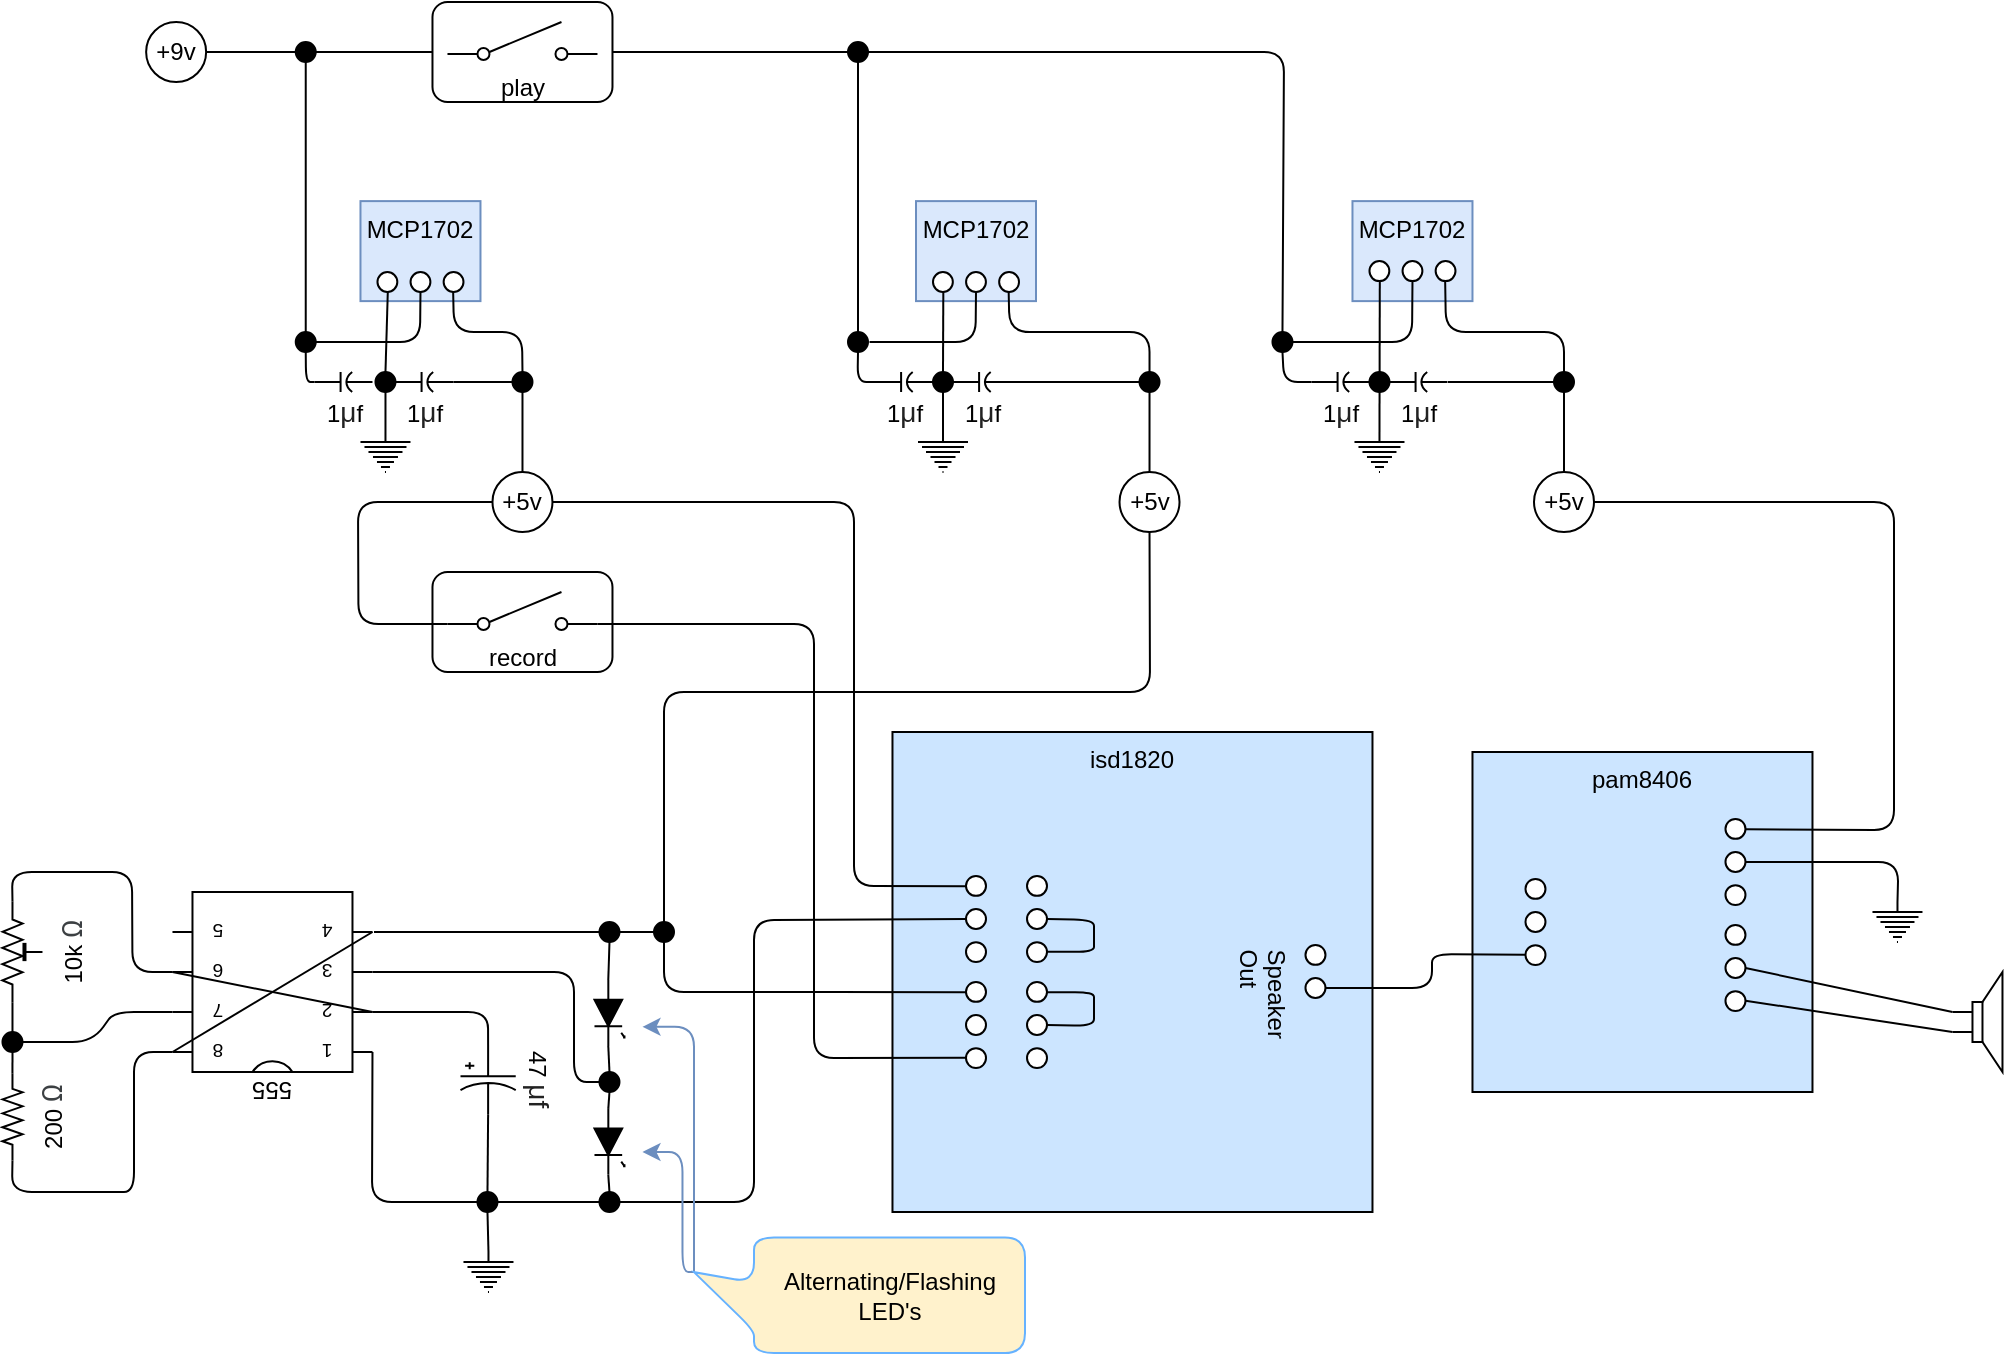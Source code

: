 <mxfile version="12.7.4" type="onedrive"><diagram name="laser" id="7e0a89b8-554c-2b80-1dc8-d5c74ca68de4"><mxGraphModel dx="661" dy="449" grid="1" gridSize="10" guides="1" tooltips="1" connect="1" arrows="1" fold="1" page="1" pageScale="1" pageWidth="1100" pageHeight="850" background="#ffffff" math="0" shadow="0"><root><mxCell id="0"/><mxCell id="1" parent="0"/><mxCell id="yQhmJytahAHS6v1mQb-h-70" value="isd1820" style="whiteSpace=wrap;html=1;aspect=fixed;labelBackgroundColor=none;fillColor=#CCE5FF;align=center;verticalAlign=top;" parent="1" vertex="1"><mxGeometry x="489.24" y="470" width="240" height="240" as="geometry"/></mxCell><mxCell id="zTor915wo-oIQtuxiY_O-4" value="MCP1702" style="rounded=0;whiteSpace=wrap;html=1;fillColor=#dae8fc;strokeColor=#6c8ebf;verticalAlign=top;" parent="1" vertex="1"><mxGeometry x="223.24" y="204.56" width="60" height="50" as="geometry"/></mxCell><mxCell id="yQhmJytahAHS6v1mQb-h-102" value="" style="rounded=1;whiteSpace=wrap;html=1;labelBackgroundColor=none;fillColor=#FFFFFF;align=center;" parent="1" vertex="1"><mxGeometry x="259.24" y="105" width="90" height="50" as="geometry"/></mxCell><mxCell id="yQhmJytahAHS6v1mQb-h-100" value="" style="rounded=1;whiteSpace=wrap;html=1;labelBackgroundColor=none;fillColor=#FFFFFF;align=center;" parent="1" vertex="1"><mxGeometry x="259.24" y="390" width="90" height="50" as="geometry"/></mxCell><mxCell id="yQhmJytahAHS6v1mQb-h-1" value="555" style="shadow=0;dashed=0;align=center;html=1;strokeWidth=1;shape=mxgraph.electrical.logic_gates.dual_inline_ic;labelNames=a,b,c,d,e,f,g,h,i,j,k,l,m,n,o,p,q,r,s,t;rotation=-180;textDirection=rtl;labelPosition=center;verticalLabelPosition=top;verticalAlign=bottom;" parent="1" vertex="1"><mxGeometry x="129.24" y="550" width="100" height="90" as="geometry"/></mxCell><mxCell id="yQhmJytahAHS6v1mQb-h-4" value="" style="endArrow=none;html=1;entryX=0;entryY=0;entryDx=0;entryDy=30;entryPerimeter=0;exitX=1;exitY=0;exitDx=0;exitDy=50;exitPerimeter=0;" parent="1" source="yQhmJytahAHS6v1mQb-h-1" target="yQhmJytahAHS6v1mQb-h-1" edge="1"><mxGeometry width="50" height="50" relative="1" as="geometry"><mxPoint x="149.24" y="790" as="sourcePoint"/><mxPoint x="199.24" y="740" as="targetPoint"/></mxGeometry></mxCell><mxCell id="yQhmJytahAHS6v1mQb-h-5" value="" style="endArrow=none;html=1;entryX=1;entryY=0;entryDx=0;entryDy=10;entryPerimeter=0;exitX=0;exitY=0;exitDx=0;exitDy=70;exitPerimeter=0;" parent="1" source="yQhmJytahAHS6v1mQb-h-1" target="yQhmJytahAHS6v1mQb-h-1" edge="1"><mxGeometry width="50" height="50" relative="1" as="geometry"><mxPoint x="79.24" y="860" as="sourcePoint"/><mxPoint x="129.24" y="810" as="targetPoint"/></mxGeometry></mxCell><mxCell id="yQhmJytahAHS6v1mQb-h-6" value="10k&amp;nbsp;&lt;span style=&quot;color: rgb(60 , 64 , 67) ; font-family: &amp;#34;roboto&amp;#34; , &amp;#34;arial&amp;#34; , sans-serif ; font-size: 14px ; text-align: left ; white-space: normal&quot;&gt;Ω&lt;br&gt;&lt;/span&gt;" style="pointerEvents=1;verticalLabelPosition=bottom;shadow=0;dashed=0;align=center;html=1;verticalAlign=top;shape=mxgraph.electrical.resistors.trimmer_pot_2;rotation=-90;" parent="1" vertex="1"><mxGeometry x="28.86" y="570" width="50.76" height="20" as="geometry"/></mxCell><mxCell id="yQhmJytahAHS6v1mQb-h-7" value="" style="endArrow=none;html=1;entryX=1;entryY=0.25;entryDx=0;entryDy=0;entryPerimeter=0;exitX=1;exitY=0;exitDx=0;exitDy=50;exitPerimeter=0;" parent="1" source="yQhmJytahAHS6v1mQb-h-1" target="yQhmJytahAHS6v1mQb-h-6" edge="1"><mxGeometry width="50" height="50" relative="1" as="geometry"><mxPoint x="49.24" y="530" as="sourcePoint"/><mxPoint x="-120.76" y="800" as="targetPoint"/><Array as="points"><mxPoint x="109.24" y="590"/><mxPoint x="109" y="540"/><mxPoint x="49" y="540"/></Array></mxGeometry></mxCell><mxCell id="yQhmJytahAHS6v1mQb-h-9" value="200&amp;nbsp;&lt;span style=&quot;color: rgb(60 , 64 , 67) ; font-family: &amp;#34;roboto&amp;#34; , &amp;#34;arial&amp;#34; , sans-serif ; font-size: 14px ; text-align: left ; white-space: normal&quot;&gt;Ω&lt;/span&gt;" style="pointerEvents=1;verticalLabelPosition=bottom;shadow=0;dashed=0;align=center;html=1;verticalAlign=top;shape=mxgraph.electrical.resistors.resistor_2;rotation=-90;" parent="1" vertex="1"><mxGeometry x="27.4" y="657.41" width="43.67" height="10" as="geometry"/></mxCell><mxCell id="yQhmJytahAHS6v1mQb-h-11" value="" style="endArrow=none;html=1;entryX=0;entryY=0.5;entryDx=0;entryDy=0;entryPerimeter=0;" parent="1" target="yQhmJytahAHS6v1mQb-h-9" edge="1"><mxGeometry width="50" height="50" relative="1" as="geometry"><mxPoint x="129.24" y="630" as="sourcePoint"/><mxPoint x="59.24" y="830" as="targetPoint"/><Array as="points"><mxPoint x="110" y="630"/><mxPoint x="110" y="700"/><mxPoint x="100" y="700"/><mxPoint x="49" y="700"/></Array></mxGeometry></mxCell><mxCell id="yQhmJytahAHS6v1mQb-h-12" value="" style="pointerEvents=1;verticalLabelPosition=bottom;shadow=0;dashed=0;align=center;html=1;verticalAlign=top;shape=mxgraph.electrical.signal_sources.protective_earth;" parent="1" vertex="1"><mxGeometry x="274.74" y="730" width="25" height="20" as="geometry"/></mxCell><mxCell id="yQhmJytahAHS6v1mQb-h-13" value="play" style="pointerEvents=1;verticalLabelPosition=bottom;shadow=0;dashed=0;align=center;html=1;verticalAlign=top;shape=mxgraph.electrical.electro-mechanical.simple_switch;" parent="1" vertex="1"><mxGeometry x="266.74" y="115" width="75" height="19" as="geometry"/></mxCell><mxCell id="yQhmJytahAHS6v1mQb-h-15" value="+5v" style="ellipse;whiteSpace=wrap;html=1;aspect=fixed;" parent="1" vertex="1"><mxGeometry x="289.24" y="340" width="30" height="30" as="geometry"/></mxCell><mxCell id="yQhmJytahAHS6v1mQb-h-20" value="" style="endArrow=none;html=1;entryX=1;entryY=0.5;entryDx=0;entryDy=0;entryPerimeter=0;exitX=0.5;exitY=0;exitDx=0;exitDy=0;exitPerimeter=0;" parent="1" source="yQhmJytahAHS6v1mQb-h-47" target="yQhmJytahAHS6v1mQb-h-19" edge="1"><mxGeometry width="50" height="50" relative="1" as="geometry"><mxPoint x="-135.76" y="800.5" as="sourcePoint"/><mxPoint x="-85.76" y="750.5" as="targetPoint"/></mxGeometry></mxCell><mxCell id="yQhmJytahAHS6v1mQb-h-19" value="&lt;div style=&quot;text-align: center&quot;&gt;&lt;span style=&quot;text-align: left&quot;&gt;47&amp;nbsp;&lt;/span&gt;&lt;span style=&quot;color: rgb(34 , 34 , 34) ; font-family: sans-serif ; font-size: 14px ; text-align: left ; white-space: normal&quot;&gt;μf&lt;/span&gt;&lt;/div&gt;&lt;span style=&quot;color: rgb(34 , 34 , 34) ; font-family: sans-serif ; font-size: 14px ; text-align: left ; white-space: normal&quot;&gt;&lt;br&gt;&lt;/span&gt;" style="pointerEvents=1;verticalLabelPosition=top;shadow=0;dashed=0;align=center;html=1;verticalAlign=top;shape=mxgraph.electrical.capacitors.capacitor_3;rotation=90;flipH=0;flipV=1;labelPosition=center;spacing=0;spacingLeft=0;spacingBottom=0;spacingRight=0;spacingTop=3;horizontal=1;" parent="1" vertex="1"><mxGeometry x="269.74" y="630" width="34.64" height="27.62" as="geometry"/></mxCell><mxCell id="yQhmJytahAHS6v1mQb-h-26" value="" style="endArrow=none;html=1;exitX=0;exitY=0.5;exitDx=0;exitDy=0;exitPerimeter=0;" parent="1" source="yQhmJytahAHS6v1mQb-h-19" edge="1"><mxGeometry width="50" height="50" relative="1" as="geometry"><mxPoint x="139.24" y="800" as="sourcePoint"/><mxPoint x="229.24" y="610" as="targetPoint"/><Array as="points"><mxPoint x="287" y="610"/></Array></mxGeometry></mxCell><mxCell id="yQhmJytahAHS6v1mQb-h-37" value="" style="verticalLabelPosition=bottom;shadow=0;dashed=0;align=center;html=1;verticalAlign=top;strokeWidth=1;shape=ellipse;labelBackgroundColor=#ffffff;fillColor=#000000;" parent="1" vertex="1"><mxGeometry x="44.24" y="620" width="10" height="10" as="geometry"/></mxCell><mxCell id="yQhmJytahAHS6v1mQb-h-42" value="" style="endArrow=none;html=1;entryX=1;entryY=0;entryDx=0;entryDy=30;entryPerimeter=0;exitX=1;exitY=0.5;exitDx=0;exitDy=0;" parent="1" source="yQhmJytahAHS6v1mQb-h-37" target="yQhmJytahAHS6v1mQb-h-1" edge="1"><mxGeometry width="50" height="50" relative="1" as="geometry"><mxPoint x="-90.76" y="800" as="sourcePoint"/><mxPoint x="-40.76" y="750" as="targetPoint"/><Array as="points"><mxPoint x="89.24" y="625"/><mxPoint x="100" y="610"/></Array></mxGeometry></mxCell><mxCell id="yQhmJytahAHS6v1mQb-h-47" value="" style="verticalLabelPosition=bottom;shadow=0;dashed=0;align=center;html=1;verticalAlign=top;strokeWidth=1;shape=ellipse;labelBackgroundColor=#ffffff;fillColor=#000000;" parent="1" vertex="1"><mxGeometry x="281.74" y="700" width="10" height="10" as="geometry"/></mxCell><mxCell id="yQhmJytahAHS6v1mQb-h-50" value="" style="endArrow=none;html=1;exitX=0;exitY=0.5;exitDx=0;exitDy=0;entryX=0;entryY=0;entryDx=0;entryDy=10;entryPerimeter=0;" parent="1" source="yQhmJytahAHS6v1mQb-h-47" target="yQhmJytahAHS6v1mQb-h-1" edge="1"><mxGeometry width="50" height="50" relative="1" as="geometry"><mxPoint x="39.24" y="800" as="sourcePoint"/><mxPoint x="249.24" y="660" as="targetPoint"/><Array as="points"><mxPoint x="229" y="705"/></Array></mxGeometry></mxCell><mxCell id="yQhmJytahAHS6v1mQb-h-51" value="" style="endArrow=none;html=1;exitX=0.5;exitY=0;exitDx=0;exitDy=0;exitPerimeter=0;entryX=0.5;entryY=1;entryDx=0;entryDy=0;" parent="1" source="yQhmJytahAHS6v1mQb-h-12" target="yQhmJytahAHS6v1mQb-h-47" edge="1"><mxGeometry width="50" height="50" relative="1" as="geometry"><mxPoint x="4.24" y="800.5" as="sourcePoint"/><mxPoint x="54.24" y="750.5" as="targetPoint"/></mxGeometry></mxCell><mxCell id="yQhmJytahAHS6v1mQb-h-60" value="record" style="pointerEvents=1;verticalLabelPosition=bottom;shadow=0;dashed=0;align=center;html=1;verticalAlign=top;shape=mxgraph.electrical.electro-mechanical.simple_switch;" parent="1" vertex="1"><mxGeometry x="266.74" y="400" width="75" height="19" as="geometry"/></mxCell><mxCell id="yQhmJytahAHS6v1mQb-h-61" value="" style="endArrow=none;html=1;entryX=0;entryY=0.84;entryDx=0;entryDy=0;entryPerimeter=0;exitX=0;exitY=0.5;exitDx=0;exitDy=0;" parent="1" source="yQhmJytahAHS6v1mQb-h-15" target="yQhmJytahAHS6v1mQb-h-60" edge="1"><mxGeometry width="50" height="50" relative="1" as="geometry"><mxPoint x="226.74" y="550" as="sourcePoint"/><mxPoint x="276.74" y="500" as="targetPoint"/><Array as="points"><mxPoint x="222" y="355"/><mxPoint x="222.24" y="416"/></Array></mxGeometry></mxCell><mxCell id="yQhmJytahAHS6v1mQb-h-62" value="" style="endArrow=none;html=1;exitX=1;exitY=0.84;exitDx=0;exitDy=0;exitPerimeter=0;entryX=0.88;entryY=1;entryDx=0;entryDy=0;entryPerimeter=0;" parent="1" source="yQhmJytahAHS6v1mQb-h-60" target="GaOUfCzWG9qWyWaOhMC3-65" edge="1"><mxGeometry width="50" height="50" relative="1" as="geometry"><mxPoint x="459.24" y="690" as="sourcePoint"/><mxPoint x="509.24" y="640" as="targetPoint"/><Array as="points"><mxPoint x="450" y="416"/><mxPoint x="450" y="633"/></Array></mxGeometry></mxCell><mxCell id="yQhmJytahAHS6v1mQb-h-66" value="" style="endArrow=none;html=1;entryX=0.12;entryY=0;entryDx=0;entryDy=0;entryPerimeter=0;exitX=0.5;exitY=0;exitDx=0;exitDy=0;exitPerimeter=0;" parent="1" source="GaOUfCzWG9qWyWaOhMC3-67" target="GaOUfCzWG9qWyWaOhMC3-67" edge="1"><mxGeometry width="50" height="50" relative="1" as="geometry"><mxPoint x="609.24" y="620" as="sourcePoint"/><mxPoint x="609.24" y="600" as="targetPoint"/><Array as="points"><mxPoint x="590" y="617"/><mxPoint x="590" y="610"/><mxPoint x="590" y="600"/></Array></mxGeometry></mxCell><mxCell id="yQhmJytahAHS6v1mQb-h-67" value="Speaker&lt;br&gt;Out&lt;br&gt;" style="verticalLabelPosition=bottom;shadow=0;dashed=0;align=left;html=1;verticalAlign=top;shape=stencil(tVRNb8MgDP01XKcEVKnXKWuPUaVU2pm1bmOVQARs6f79vDjSln6maSvBwe8B79lghMpCqWsQMtGhhlUU6k1I+aU96g9DsCSmZFAlHFpdASNL8BVabQhUNBelDt2WEL3bQYPr2G1GW4LHyGzDWMonqplIXgn9GypbOWvJDTobTvBHa0lOo409czlr1SRbQQTPaJfDvoteJhx//2fnYyWLEZLpfZL5+yDNVD4yz3w2SHQ6fWhxR2V6Z3mLUZleE1UZsZefuMo2zsPWu0+7vmoejMH6t/UOW7Xph/ue+xuvZYPGcFsPWX2jpckzPbXlPlPOluMvsIV/AA==);pointerEvents=1;labelBackgroundColor=none;fillColor=#FFFFFF;rotation=90;" parent="1" vertex="1"><mxGeometry x="679.24" y="593" width="43" height="10" as="geometry"/></mxCell><mxCell id="yQhmJytahAHS6v1mQb-h-74" value="" style="endArrow=none;html=1;entryX=0;entryY=0.25;entryDx=0;entryDy=0;entryPerimeter=0;exitX=0.5;exitY=0;exitDx=0;exitDy=0;" parent="1" source="yQhmJytahAHS6v1mQb-h-37" target="yQhmJytahAHS6v1mQb-h-6" edge="1"><mxGeometry width="50" height="50" relative="1" as="geometry"><mxPoint x="-40.76" y="660" as="sourcePoint"/><mxPoint x="9.24" y="610" as="targetPoint"/></mxGeometry></mxCell><mxCell id="yQhmJytahAHS6v1mQb-h-75" value="pam8406" style="whiteSpace=wrap;html=1;aspect=fixed;labelBackgroundColor=none;fillColor=#CCE5FF;align=center;verticalAlign=top;" parent="1" vertex="1"><mxGeometry x="779.24" y="480" width="170" height="170" as="geometry"/></mxCell><mxCell id="yQhmJytahAHS6v1mQb-h-77" value="" style="verticalLabelPosition=bottom;shadow=0;dashed=0;align=center;html=1;verticalAlign=top;shape=mxgraph.electrical.transmission.terminal_3_phase;pointerEvents=1;labelBackgroundColor=none;fillColor=#FFFFFF;rotation=90;" parent="1" vertex="1"><mxGeometry x="789.24" y="560" width="43" height="10" as="geometry"/></mxCell><mxCell id="yQhmJytahAHS6v1mQb-h-79" value="" style="endArrow=none;html=1;exitX=0.5;exitY=0;exitDx=0;exitDy=0;exitPerimeter=0;entryX=0.88;entryY=1;entryDx=0;entryDy=0;entryPerimeter=0;" parent="1" source="yQhmJytahAHS6v1mQb-h-67" target="yQhmJytahAHS6v1mQb-h-77" edge="1"><mxGeometry width="50" height="50" relative="1" as="geometry"><mxPoint x="749.24" y="400" as="sourcePoint"/><mxPoint x="799.24" y="350" as="targetPoint"/><Array as="points"><mxPoint x="759" y="598"/><mxPoint x="759" y="581"/></Array></mxGeometry></mxCell><mxCell id="yQhmJytahAHS6v1mQb-h-80" value="" style="verticalLabelPosition=bottom;shadow=0;dashed=0;align=center;html=1;verticalAlign=top;shape=mxgraph.electrical.transmission.terminal_3_phase;pointerEvents=1;labelBackgroundColor=none;fillColor=#FFFFFF;rotation=90;" parent="1" vertex="1"><mxGeometry x="889.24" y="583" width="43" height="10" as="geometry"/></mxCell><mxCell id="yQhmJytahAHS6v1mQb-h-81" value="" style="verticalLabelPosition=bottom;shadow=0;dashed=0;align=center;html=1;verticalAlign=top;shape=mxgraph.electrical.transmission.terminal_3_phase;pointerEvents=1;labelBackgroundColor=none;fillColor=#FFFFFF;rotation=90;" parent="1" vertex="1"><mxGeometry x="889.24" y="530" width="43" height="10" as="geometry"/></mxCell><mxCell id="yQhmJytahAHS6v1mQb-h-84" value="" style="pointerEvents=1;verticalLabelPosition=bottom;shadow=0;dashed=0;align=center;html=1;verticalAlign=top;shape=mxgraph.electrical.electro-mechanical.loudspeaker;labelBackgroundColor=none;fillColor=#FFFFFF;" parent="1" vertex="1"><mxGeometry x="1019.24" y="590" width="25" height="50" as="geometry"/></mxCell><mxCell id="yQhmJytahAHS6v1mQb-h-85" value="" style="endArrow=none;html=1;entryX=0;entryY=0.6;entryDx=0;entryDy=0;entryPerimeter=0;exitX=0.88;exitY=0;exitDx=0;exitDy=0;exitPerimeter=0;" parent="1" source="yQhmJytahAHS6v1mQb-h-80" target="yQhmJytahAHS6v1mQb-h-84" edge="1"><mxGeometry width="50" height="50" relative="1" as="geometry"><mxPoint x="779.24" y="800" as="sourcePoint"/><mxPoint x="829.24" y="750" as="targetPoint"/></mxGeometry></mxCell><mxCell id="yQhmJytahAHS6v1mQb-h-86" value="" style="endArrow=none;html=1;entryX=0;entryY=0.4;entryDx=0;entryDy=0;entryPerimeter=0;exitX=0.5;exitY=0;exitDx=0;exitDy=0;exitPerimeter=0;" parent="1" source="yQhmJytahAHS6v1mQb-h-80" target="yQhmJytahAHS6v1mQb-h-84" edge="1"><mxGeometry width="50" height="50" relative="1" as="geometry"><mxPoint x="979.24" y="720" as="sourcePoint"/><mxPoint x="1029.24" y="670" as="targetPoint"/></mxGeometry></mxCell><mxCell id="yQhmJytahAHS6v1mQb-h-87" value="" style="pointerEvents=1;verticalLabelPosition=bottom;shadow=0;dashed=0;align=center;html=1;verticalAlign=top;shape=mxgraph.electrical.signal_sources.protective_earth;" parent="1" vertex="1"><mxGeometry x="979.24" y="555" width="25" height="20" as="geometry"/></mxCell><mxCell id="yQhmJytahAHS6v1mQb-h-88" value="" style="endArrow=none;html=1;exitX=0.5;exitY=0;exitDx=0;exitDy=0;exitPerimeter=0;entryX=0.5;entryY=0;entryDx=0;entryDy=0;entryPerimeter=0;" parent="1" source="yQhmJytahAHS6v1mQb-h-81" target="yQhmJytahAHS6v1mQb-h-87" edge="1"><mxGeometry width="50" height="50" relative="1" as="geometry"><mxPoint x="979.24" y="560" as="sourcePoint"/><mxPoint x="1029.24" y="510" as="targetPoint"/><Array as="points"><mxPoint x="992.24" y="535"/></Array></mxGeometry></mxCell><mxCell id="yQhmJytahAHS6v1mQb-h-90" value="" style="verticalLabelPosition=bottom;shadow=0;dashed=0;align=center;html=1;verticalAlign=top;strokeWidth=1;shape=ellipse;labelBackgroundColor=#ffffff;fillColor=#000000;" parent="1" vertex="1"><mxGeometry x="370" y="565" width="10" height="10" as="geometry"/></mxCell><mxCell id="zTor915wo-oIQtuxiY_O-2" value="" style="verticalLabelPosition=bottom;shadow=0;dashed=0;align=center;html=1;verticalAlign=top;shape=mxgraph.electrical.transmission.terminal_3_phase;pointerEvents=1;labelBackgroundColor=none;fillColor=#FFFFFF;rotation=0;" parent="1" vertex="1"><mxGeometry x="231.74" y="240" width="43" height="10" as="geometry"/></mxCell><mxCell id="zTor915wo-oIQtuxiY_O-7" value="" style="shape=image;html=1;verticalAlign=top;verticalLabelPosition=bottom;labelBackgroundColor=#ffffff;imageAspect=0;aspect=fixed;image=https://cdn2.iconfinder.com/data/icons/ios-7-icons/50/charge_battery-128.png;rotation=-90;" parent="1" vertex="1"><mxGeometry x="71.07" y="110" width="40" height="40" as="geometry"/></mxCell><mxCell id="zTor915wo-oIQtuxiY_O-10" value="+9v" style="ellipse;whiteSpace=wrap;html=1;aspect=fixed;" parent="1" vertex="1"><mxGeometry x="116.07" y="115" width="30" height="30" as="geometry"/></mxCell><mxCell id="zTor915wo-oIQtuxiY_O-23" value="" style="pointerEvents=1;verticalLabelPosition=bottom;shadow=0;dashed=0;align=center;html=1;verticalAlign=top;shape=mxgraph.electrical.signal_sources.protective_earth;rotation=0;" parent="1" vertex="1"><mxGeometry x="223.24" y="320" width="25" height="20" as="geometry"/></mxCell><mxCell id="zTor915wo-oIQtuxiY_O-30" value="+5v" style="ellipse;whiteSpace=wrap;html=1;aspect=fixed;" parent="1" vertex="1"><mxGeometry x="602.76" y="340" width="30" height="30" as="geometry"/></mxCell><mxCell id="zTor915wo-oIQtuxiY_O-33" value="MCP1702" style="rounded=0;whiteSpace=wrap;html=1;fillColor=#dae8fc;strokeColor=#6c8ebf;verticalAlign=top;" parent="1" vertex="1"><mxGeometry x="501" y="204.56" width="60" height="50" as="geometry"/></mxCell><mxCell id="zTor915wo-oIQtuxiY_O-34" value="" style="verticalLabelPosition=bottom;shadow=0;dashed=0;align=center;html=1;verticalAlign=top;shape=mxgraph.electrical.transmission.terminal_3_phase;pointerEvents=1;labelBackgroundColor=none;fillColor=#FFFFFF;rotation=0;" parent="1" vertex="1"><mxGeometry x="509.5" y="240" width="43" height="10" as="geometry"/></mxCell><mxCell id="zTor915wo-oIQtuxiY_O-35" value="" style="pointerEvents=1;verticalLabelPosition=bottom;shadow=0;dashed=0;align=center;html=1;verticalAlign=top;shape=mxgraph.electrical.signal_sources.protective_earth;" parent="1" vertex="1"><mxGeometry x="502" y="320" width="25" height="20" as="geometry"/></mxCell><mxCell id="zTor915wo-oIQtuxiY_O-36" value="" style="endArrow=none;html=1;entryX=0.12;entryY=1;entryDx=0;entryDy=0;entryPerimeter=0;exitX=0.5;exitY=0;exitDx=0;exitDy=0;exitPerimeter=0;" parent="1" source="GaOUfCzWG9qWyWaOhMC3-22" target="zTor915wo-oIQtuxiY_O-34" edge="1"><mxGeometry width="50" height="50" relative="1" as="geometry"><mxPoint x="299.26" y="360" as="sourcePoint"/><mxPoint x="349.26" y="310" as="targetPoint"/></mxGeometry></mxCell><mxCell id="zTor915wo-oIQtuxiY_O-38" value="" style="endArrow=none;html=1;exitX=0.88;exitY=1;exitDx=0;exitDy=0;exitPerimeter=0;entryX=0.5;entryY=0;entryDx=0;entryDy=0;" parent="1" source="zTor915wo-oIQtuxiY_O-34" target="zTor915wo-oIQtuxiY_O-30" edge="1"><mxGeometry width="50" height="50" relative="1" as="geometry"><mxPoint x="617.76" y="130" as="sourcePoint"/><mxPoint x="667.76" y="80" as="targetPoint"/><Array as="points"><mxPoint x="547.76" y="270"/><mxPoint x="617.76" y="270"/></Array></mxGeometry></mxCell><mxCell id="zTor915wo-oIQtuxiY_O-40" value="" style="endArrow=none;html=1;exitX=0.5;exitY=1;exitDx=0;exitDy=0;entryX=1;entryY=0.5;entryDx=0;entryDy=0;entryPerimeter=0;" parent="1" source="yQhmJytahAHS6v1mQb-h-37" target="yQhmJytahAHS6v1mQb-h-9" edge="1"><mxGeometry width="50" height="50" relative="1" as="geometry"><mxPoint x="60" y="500" as="sourcePoint"/><mxPoint x="110" y="450" as="targetPoint"/></mxGeometry></mxCell><mxCell id="zTor915wo-oIQtuxiY_O-44" value="" style="verticalLabelPosition=bottom;shadow=0;dashed=0;align=center;html=1;verticalAlign=top;strokeWidth=1;shape=ellipse;labelBackgroundColor=#ffffff;fillColor=#000000;" parent="1" vertex="1"><mxGeometry x="342.74" y="700" width="10" height="10" as="geometry"/></mxCell><mxCell id="zTor915wo-oIQtuxiY_O-46" value="" style="endArrow=none;html=1;exitX=1;exitY=0.5;exitDx=0;exitDy=0;entryX=0;entryY=0.5;entryDx=0;entryDy=0;" parent="1" source="yQhmJytahAHS6v1mQb-h-47" target="zTor915wo-oIQtuxiY_O-44" edge="1"><mxGeometry width="50" height="50" relative="1" as="geometry"><mxPoint x="375" y="700.5" as="sourcePoint"/><mxPoint x="425" y="650.5" as="targetPoint"/></mxGeometry></mxCell><mxCell id="zTor915wo-oIQtuxiY_O-47" value="" style="endArrow=none;html=1;entryX=0.5;entryY=1;entryDx=0;entryDy=0;entryPerimeter=0;exitX=1;exitY=0.5;exitDx=0;exitDy=0;" parent="1" source="zTor915wo-oIQtuxiY_O-44" target="GaOUfCzWG9qWyWaOhMC3-64" edge="1"><mxGeometry width="50" height="50" relative="1" as="geometry"><mxPoint x="410" y="690" as="sourcePoint"/><mxPoint x="509.24" y="560" as="targetPoint"/><Array as="points"><mxPoint x="420" y="705"/><mxPoint x="420" y="564"/></Array></mxGeometry></mxCell><mxCell id="zTor915wo-oIQtuxiY_O-52" value="" style="endArrow=none;html=1;entryX=0.5;entryY=1;entryDx=0;entryDy=0;exitX=0.5;exitY=1;exitDx=0;exitDy=0;exitPerimeter=0;" parent="1" source="GaOUfCzWG9qWyWaOhMC3-29" target="zTor915wo-oIQtuxiY_O-54" edge="1"><mxGeometry width="50" height="50" relative="1" as="geometry"><mxPoint x="110" y="300" as="sourcePoint"/><mxPoint x="195.87" y="200.87" as="targetPoint"/><Array as="points"/></mxGeometry></mxCell><mxCell id="zTor915wo-oIQtuxiY_O-53" value="" style="endArrow=none;html=1;entryX=0.5;entryY=1;entryDx=0;entryDy=0;exitX=0.5;exitY=1;exitDx=0;exitDy=0;exitPerimeter=0;" parent="1" source="GaOUfCzWG9qWyWaOhMC3-35" target="GaOUfCzWG9qWyWaOhMC3-9" edge="1"><mxGeometry width="50" height="50" relative="1" as="geometry"><mxPoint x="370" y="280" as="sourcePoint"/><mxPoint x="405.11" y="200.87" as="targetPoint"/><Array as="points"/></mxGeometry></mxCell><mxCell id="zTor915wo-oIQtuxiY_O-54" value="" style="verticalLabelPosition=bottom;shadow=0;dashed=0;align=center;html=1;verticalAlign=top;strokeWidth=1;shape=ellipse;labelBackgroundColor=#ffffff;fillColor=#000000;" parent="1" vertex="1"><mxGeometry x="190.87" y="125" width="10" height="10" as="geometry"/></mxCell><mxCell id="zTor915wo-oIQtuxiY_O-56" value="" style="endArrow=none;html=1;exitX=0.5;exitY=0;exitDx=0;exitDy=0;entryX=0.88;entryY=1;entryDx=0;entryDy=0;entryPerimeter=0;" parent="1" source="GaOUfCzWG9qWyWaOhMC3-41" target="zTor915wo-oIQtuxiY_O-2" edge="1"><mxGeometry width="50" height="50" relative="1" as="geometry"><mxPoint x="195.87" y="169.13" as="sourcePoint"/><mxPoint x="310" y="120" as="targetPoint"/><Array as="points"><mxPoint x="304" y="270"/><mxPoint x="270" y="270"/></Array></mxGeometry></mxCell><mxCell id="zTor915wo-oIQtuxiY_O-58" value="" style="endArrow=none;html=1;entryX=1;entryY=0.5;entryDx=0;entryDy=0;exitX=0;exitY=0.5;exitDx=0;exitDy=0;" parent="1" source="zTor915wo-oIQtuxiY_O-54" target="zTor915wo-oIQtuxiY_O-10" edge="1"><mxGeometry width="50" height="50" relative="1" as="geometry"><mxPoint x="40" y="280" as="sourcePoint"/><mxPoint x="90" y="230" as="targetPoint"/></mxGeometry></mxCell><mxCell id="zTor915wo-oIQtuxiY_O-59" value="" style="endArrow=none;html=1;entryX=0.12;entryY=1;entryDx=0;entryDy=0;entryPerimeter=0;exitX=0.5;exitY=1;exitDx=0;exitDy=0;" parent="1" source="yQhmJytahAHS6v1mQb-h-90" target="GaOUfCzWG9qWyWaOhMC3-65" edge="1"><mxGeometry width="50" height="50" relative="1" as="geometry"><mxPoint x="390" y="580" as="sourcePoint"/><mxPoint x="509.24" y="600" as="targetPoint"/><Array as="points"><mxPoint x="375" y="600"/><mxPoint x="450" y="600"/></Array></mxGeometry></mxCell><mxCell id="zTor915wo-oIQtuxiY_O-60" value="" style="endArrow=none;html=1;entryX=0.12;entryY=1;entryDx=0;entryDy=0;entryPerimeter=0;exitX=0.5;exitY=0;exitDx=0;exitDy=0;exitPerimeter=0;" parent="1" source="GaOUfCzWG9qWyWaOhMC3-24" target="zTor915wo-oIQtuxiY_O-2" edge="1"><mxGeometry width="50" height="50" relative="1" as="geometry"><mxPoint x="237" y="300" as="sourcePoint"/><mxPoint x="170" y="260" as="targetPoint"/></mxGeometry></mxCell><mxCell id="GaOUfCzWG9qWyWaOhMC3-1" value="MCP1702" style="rounded=0;whiteSpace=wrap;html=1;fillColor=#dae8fc;strokeColor=#6c8ebf;verticalAlign=top;" parent="1" vertex="1"><mxGeometry x="719.24" y="204.56" width="60" height="50" as="geometry"/></mxCell><mxCell id="GaOUfCzWG9qWyWaOhMC3-2" value="" style="verticalLabelPosition=bottom;shadow=0;dashed=0;align=center;html=1;verticalAlign=top;shape=mxgraph.electrical.transmission.terminal_3_phase;pointerEvents=1;labelBackgroundColor=none;fillColor=#FFFFFF;rotation=0;" parent="1" vertex="1"><mxGeometry x="727.74" y="234.56" width="43" height="10" as="geometry"/></mxCell><mxCell id="GaOUfCzWG9qWyWaOhMC3-4" value="+5v" style="ellipse;whiteSpace=wrap;html=1;aspect=fixed;" parent="1" vertex="1"><mxGeometry x="810" y="340" width="30" height="30" as="geometry"/></mxCell><mxCell id="GaOUfCzWG9qWyWaOhMC3-5" value="" style="endArrow=none;html=1;entryX=1;entryY=0.5;entryDx=0;entryDy=0;exitX=0.12;exitY=1;exitDx=0;exitDy=0;exitPerimeter=0;" parent="1" source="GaOUfCzWG9qWyWaOhMC3-64" target="yQhmJytahAHS6v1mQb-h-15" edge="1"><mxGeometry width="50" height="50" relative="1" as="geometry"><mxPoint x="509.24" y="540" as="sourcePoint"/><mxPoint x="140" y="340" as="targetPoint"/><Array as="points"><mxPoint x="470" y="547"/><mxPoint x="470" y="355"/></Array></mxGeometry></mxCell><mxCell id="GaOUfCzWG9qWyWaOhMC3-6" value="" style="pointerEvents=1;verticalLabelPosition=bottom;shadow=0;dashed=0;align=center;html=1;verticalAlign=top;shape=mxgraph.electrical.signal_sources.protective_earth;" parent="1" vertex="1"><mxGeometry x="720.24" y="320" width="25" height="20" as="geometry"/></mxCell><mxCell id="GaOUfCzWG9qWyWaOhMC3-7" value="" style="endArrow=none;html=1;entryX=0.12;entryY=1;entryDx=0;entryDy=0;entryPerimeter=0;exitX=0.5;exitY=0;exitDx=0;exitDy=0;exitPerimeter=0;" parent="1" source="GaOUfCzWG9qWyWaOhMC3-6" target="GaOUfCzWG9qWyWaOhMC3-2" edge="1"><mxGeometry width="50" height="50" relative="1" as="geometry"><mxPoint x="733" y="280" as="sourcePoint"/><mxPoint x="651.16" y="130" as="targetPoint"/></mxGeometry></mxCell><mxCell id="GaOUfCzWG9qWyWaOhMC3-9" value="" style="verticalLabelPosition=bottom;shadow=0;dashed=0;align=center;html=1;verticalAlign=top;strokeWidth=1;shape=ellipse;labelBackgroundColor=#ffffff;fillColor=#000000;" parent="1" vertex="1"><mxGeometry x="467" y="125" width="10" height="10" as="geometry"/></mxCell><mxCell id="GaOUfCzWG9qWyWaOhMC3-10" value="" style="endArrow=none;html=1;exitX=1;exitY=0.5;exitDx=0;exitDy=0;entryX=0;entryY=0.5;entryDx=0;entryDy=0;" parent="1" source="zTor915wo-oIQtuxiY_O-54" target="yQhmJytahAHS6v1mQb-h-102" edge="1"><mxGeometry width="50" height="50" relative="1" as="geometry"><mxPoint x="40" y="330" as="sourcePoint"/><mxPoint x="90" y="280" as="targetPoint"/></mxGeometry></mxCell><mxCell id="GaOUfCzWG9qWyWaOhMC3-11" value="" style="endArrow=none;html=1;exitX=1;exitY=0.5;exitDx=0;exitDy=0;entryX=0;entryY=0.5;entryDx=0;entryDy=0;" parent="1" source="yQhmJytahAHS6v1mQb-h-102" target="GaOUfCzWG9qWyWaOhMC3-9" edge="1"><mxGeometry width="50" height="50" relative="1" as="geometry"><mxPoint x="500" y="150" as="sourcePoint"/><mxPoint x="550" y="100" as="targetPoint"/></mxGeometry></mxCell><mxCell id="GaOUfCzWG9qWyWaOhMC3-12" value="" style="endArrow=none;html=1;exitX=0.5;exitY=1;exitDx=0;exitDy=0;entryX=0.5;entryY=0;entryDx=0;entryDy=0;" parent="1" source="GaOUfCzWG9qWyWaOhMC3-52" target="GaOUfCzWG9qWyWaOhMC3-4" edge="1"><mxGeometry width="50" height="50" relative="1" as="geometry"><mxPoint x="860" y="300" as="sourcePoint"/><mxPoint x="910" y="250" as="targetPoint"/><Array as="points"><mxPoint x="825" y="310"/><mxPoint x="825" y="330"/></Array></mxGeometry></mxCell><mxCell id="GaOUfCzWG9qWyWaOhMC3-13" value="" style="endArrow=none;html=1;entryX=1;entryY=0.5;entryDx=0;entryDy=0;exitX=0.12;exitY=0;exitDx=0;exitDy=0;exitPerimeter=0;" parent="1" source="yQhmJytahAHS6v1mQb-h-81" target="GaOUfCzWG9qWyWaOhMC3-4" edge="1"><mxGeometry width="50" height="50" relative="1" as="geometry"><mxPoint x="770" y="440" as="sourcePoint"/><mxPoint x="820" y="390" as="targetPoint"/><Array as="points"><mxPoint x="990" y="519"/><mxPoint x="990" y="355"/></Array></mxGeometry></mxCell><mxCell id="GaOUfCzWG9qWyWaOhMC3-15" value="" style="endArrow=none;html=1;entryX=0.5;entryY=1;entryDx=0;entryDy=0;exitX=0.5;exitY=0;exitDx=0;exitDy=0;" parent="1" source="yQhmJytahAHS6v1mQb-h-90" target="zTor915wo-oIQtuxiY_O-30" edge="1"><mxGeometry width="50" height="50" relative="1" as="geometry"><mxPoint x="720" y="430" as="sourcePoint"/><mxPoint x="770" y="380" as="targetPoint"/><Array as="points"><mxPoint x="375" y="450"/><mxPoint x="618" y="450"/></Array></mxGeometry></mxCell><mxCell id="GaOUfCzWG9qWyWaOhMC3-16" value="1&lt;span style=&quot;color: rgb(34 , 34 , 34) ; font-family: sans-serif ; font-size: 14px ; text-align: left ; white-space: normal ; background-color: rgb(255 , 255 , 255)&quot;&gt;μ&lt;/span&gt;f" style="pointerEvents=1;verticalLabelPosition=bottom;shadow=0;dashed=0;align=center;html=1;verticalAlign=top;shape=mxgraph.electrical.capacitors.capacitor_2;rotation=0;spacingTop=-5;" parent="1" vertex="1"><mxGeometry x="480.5" y="290" width="29" height="10" as="geometry"/></mxCell><mxCell id="GaOUfCzWG9qWyWaOhMC3-19" value="1&lt;span style=&quot;color: rgb(34 , 34 , 34) ; font-family: sans-serif ; font-size: 14px ; text-align: left ; white-space: normal ; background-color: rgb(255 , 255 , 255)&quot;&gt;μ&lt;/span&gt;f" style="pointerEvents=1;verticalLabelPosition=bottom;shadow=0;dashed=0;align=center;html=1;verticalAlign=top;shape=mxgraph.electrical.capacitors.capacitor_2;rotation=0;spacingTop=-5;" parent="1" vertex="1"><mxGeometry x="240.74" y="290" width="29" height="10" as="geometry"/></mxCell><mxCell id="GaOUfCzWG9qWyWaOhMC3-20" value="1&lt;span style=&quot;color: rgb(34 , 34 , 34) ; font-family: sans-serif ; font-size: 14px ; text-align: left ; white-space: normal ; background-color: rgb(255 , 255 , 255)&quot;&gt;μ&lt;/span&gt;f" style="pointerEvents=1;verticalLabelPosition=bottom;shadow=0;dashed=0;align=center;html=1;verticalAlign=top;shape=mxgraph.electrical.capacitors.capacitor_2;rotation=0;spacingTop=-5;" parent="1" vertex="1"><mxGeometry x="698.74" y="290" width="29" height="10" as="geometry"/></mxCell><mxCell id="GaOUfCzWG9qWyWaOhMC3-39" style="edgeStyle=orthogonalEdgeStyle;rounded=0;orthogonalLoop=1;jettySize=auto;html=1;entryX=0;entryY=0.5;entryDx=0;entryDy=0;endArrow=none;endFill=0;" parent="1" source="GaOUfCzWG9qWyWaOhMC3-21" target="GaOUfCzWG9qWyWaOhMC3-38" edge="1"><mxGeometry relative="1" as="geometry"/></mxCell><mxCell id="GaOUfCzWG9qWyWaOhMC3-21" value="1&lt;span style=&quot;color: rgb(34 , 34 , 34) ; font-family: sans-serif ; font-size: 14px ; text-align: left ; white-space: normal ; background-color: rgb(255 , 255 , 255)&quot;&gt;μ&lt;/span&gt;f" style="pointerEvents=1;verticalLabelPosition=bottom;shadow=0;dashed=0;align=center;html=1;verticalAlign=top;shape=mxgraph.electrical.capacitors.capacitor_2;rotation=0;spacingTop=-5;" parent="1" vertex="1"><mxGeometry x="519.5" y="290" width="29" height="10" as="geometry"/></mxCell><mxCell id="GaOUfCzWG9qWyWaOhMC3-22" value="" style="verticalLabelPosition=bottom;shadow=0;dashed=0;align=center;html=1;verticalAlign=top;strokeWidth=1;shape=ellipse;labelBackgroundColor=#ffffff;fillColor=#000000;" parent="1" vertex="1"><mxGeometry x="509.5" y="290" width="10" height="10" as="geometry"/></mxCell><mxCell id="GaOUfCzWG9qWyWaOhMC3-23" value="" style="endArrow=none;html=1;entryX=0.5;entryY=1;entryDx=0;entryDy=0;exitX=0.5;exitY=0;exitDx=0;exitDy=0;exitPerimeter=0;" parent="1" source="zTor915wo-oIQtuxiY_O-35" target="GaOUfCzWG9qWyWaOhMC3-22" edge="1"><mxGeometry width="50" height="50" relative="1" as="geometry"><mxPoint x="513.5" y="310" as="sourcePoint"/><mxPoint x="514.66" y="250" as="targetPoint"/></mxGeometry></mxCell><mxCell id="GaOUfCzWG9qWyWaOhMC3-24" value="" style="verticalLabelPosition=bottom;shadow=0;dashed=0;align=center;html=1;verticalAlign=top;strokeWidth=1;shape=ellipse;labelBackgroundColor=#ffffff;fillColor=#000000;" parent="1" vertex="1"><mxGeometry x="230.74" y="290" width="10" height="10" as="geometry"/></mxCell><mxCell id="GaOUfCzWG9qWyWaOhMC3-25" value="" style="endArrow=none;html=1;entryX=0.5;entryY=1;entryDx=0;entryDy=0;exitX=0.5;exitY=0;exitDx=0;exitDy=0;exitPerimeter=0;" parent="1" source="zTor915wo-oIQtuxiY_O-23" target="GaOUfCzWG9qWyWaOhMC3-24" edge="1"><mxGeometry width="50" height="50" relative="1" as="geometry"><mxPoint x="235.74" y="300" as="sourcePoint"/><mxPoint x="236.9" y="250" as="targetPoint"/></mxGeometry></mxCell><mxCell id="GaOUfCzWG9qWyWaOhMC3-27" value="" style="verticalLabelPosition=bottom;shadow=0;dashed=0;align=center;html=1;verticalAlign=top;strokeWidth=1;shape=ellipse;labelBackgroundColor=#ffffff;fillColor=#000000;" parent="1" vertex="1"><mxGeometry x="727.74" y="290" width="10" height="10" as="geometry"/></mxCell><mxCell id="GaOUfCzWG9qWyWaOhMC3-28" value="1&lt;span style=&quot;color: rgb(34 , 34 , 34) ; font-family: sans-serif ; font-size: 14px ; text-align: left ; white-space: normal ; background-color: rgb(255 , 255 , 255)&quot;&gt;μ&lt;/span&gt;f" style="pointerEvents=1;verticalLabelPosition=bottom;shadow=0;dashed=0;align=center;html=1;verticalAlign=top;shape=mxgraph.electrical.capacitors.capacitor_2;rotation=0;spacingTop=-5;" parent="1" vertex="1"><mxGeometry x="200.24" y="290" width="29" height="10" as="geometry"/></mxCell><mxCell id="GaOUfCzWG9qWyWaOhMC3-29" value="" style="verticalLabelPosition=bottom;shadow=0;dashed=0;align=center;html=1;verticalAlign=top;strokeWidth=1;shape=ellipse;labelBackgroundColor=#ffffff;fillColor=#000000;" parent="1" vertex="1"><mxGeometry x="190.87" y="270" width="10" height="10" as="geometry"/></mxCell><mxCell id="GaOUfCzWG9qWyWaOhMC3-33" value="" style="endArrow=none;html=1;entryX=0.5;entryY=1;entryDx=0;entryDy=0;exitX=0;exitY=0.5;exitDx=0;exitDy=0;exitPerimeter=0;" parent="1" source="GaOUfCzWG9qWyWaOhMC3-28" target="GaOUfCzWG9qWyWaOhMC3-29" edge="1"><mxGeometry width="50" height="50" relative="1" as="geometry"><mxPoint x="140" y="330" as="sourcePoint"/><mxPoint x="190" y="280" as="targetPoint"/><Array as="points"><mxPoint x="196" y="295"/></Array></mxGeometry></mxCell><mxCell id="GaOUfCzWG9qWyWaOhMC3-34" value="" style="endArrow=none;html=1;entryX=1;entryY=0.5;entryDx=0;entryDy=0;exitX=0.5;exitY=1;exitDx=0;exitDy=0;exitPerimeter=0;" parent="1" source="zTor915wo-oIQtuxiY_O-2" target="GaOUfCzWG9qWyWaOhMC3-29" edge="1"><mxGeometry width="50" height="50" relative="1" as="geometry"><mxPoint x="250" y="275" as="sourcePoint"/><mxPoint x="170" y="290" as="targetPoint"/><Array as="points"><mxPoint x="253" y="275"/></Array></mxGeometry></mxCell><mxCell id="GaOUfCzWG9qWyWaOhMC3-35" value="" style="verticalLabelPosition=bottom;shadow=0;dashed=0;align=center;html=1;verticalAlign=top;strokeWidth=1;shape=ellipse;labelBackgroundColor=#ffffff;fillColor=#000000;" parent="1" vertex="1"><mxGeometry x="467" y="270" width="10" height="10" as="geometry"/></mxCell><mxCell id="GaOUfCzWG9qWyWaOhMC3-36" value="" style="endArrow=none;html=1;exitX=0.5;exitY=1;exitDx=0;exitDy=0;exitPerimeter=0;" parent="1" source="zTor915wo-oIQtuxiY_O-34" edge="1"><mxGeometry width="50" height="50" relative="1" as="geometry"><mxPoint x="531" y="250" as="sourcePoint"/><mxPoint x="477.76" y="275" as="targetPoint"/><Array as="points"><mxPoint x="530.76" y="275"/><mxPoint x="507.76" y="275"/><mxPoint x="487.76" y="275"/></Array></mxGeometry></mxCell><mxCell id="GaOUfCzWG9qWyWaOhMC3-37" value="" style="endArrow=none;html=1;exitX=0.5;exitY=1;exitDx=0;exitDy=0;entryX=0;entryY=0.5;entryDx=0;entryDy=0;entryPerimeter=0;" parent="1" source="GaOUfCzWG9qWyWaOhMC3-35" target="GaOUfCzWG9qWyWaOhMC3-16" edge="1"><mxGeometry width="50" height="50" relative="1" as="geometry"><mxPoint x="407.76" y="250" as="sourcePoint"/><mxPoint x="457.76" y="200" as="targetPoint"/><Array as="points"><mxPoint x="471.76" y="295"/></Array></mxGeometry></mxCell><mxCell id="GaOUfCzWG9qWyWaOhMC3-38" value="" style="verticalLabelPosition=bottom;shadow=0;dashed=0;align=center;html=1;verticalAlign=top;strokeWidth=1;shape=ellipse;labelBackgroundColor=#ffffff;fillColor=#000000;" parent="1" vertex="1"><mxGeometry x="612.76" y="290" width="10" height="10" as="geometry"/></mxCell><mxCell id="GaOUfCzWG9qWyWaOhMC3-41" value="" style="verticalLabelPosition=bottom;shadow=0;dashed=0;align=center;html=1;verticalAlign=top;strokeWidth=1;shape=ellipse;labelBackgroundColor=#ffffff;fillColor=#000000;" parent="1" vertex="1"><mxGeometry x="299.24" y="290" width="10" height="10" as="geometry"/></mxCell><mxCell id="GaOUfCzWG9qWyWaOhMC3-46" value="" style="endArrow=none;html=1;exitX=0;exitY=0.5;exitDx=0;exitDy=0;entryX=1;entryY=0.5;entryDx=0;entryDy=0;entryPerimeter=0;" parent="1" source="GaOUfCzWG9qWyWaOhMC3-41" target="GaOUfCzWG9qWyWaOhMC3-19" edge="1"><mxGeometry width="50" height="50" relative="1" as="geometry"><mxPoint x="319.24" y="259.56" as="sourcePoint"/><mxPoint x="284.58" y="219.56" as="targetPoint"/><Array as="points"/></mxGeometry></mxCell><mxCell id="GaOUfCzWG9qWyWaOhMC3-47" value="" style="endArrow=none;html=1;exitX=0.5;exitY=0;exitDx=0;exitDy=0;entryX=0.5;entryY=1;entryDx=0;entryDy=0;" parent="1" source="yQhmJytahAHS6v1mQb-h-15" target="GaOUfCzWG9qWyWaOhMC3-41" edge="1"><mxGeometry width="50" height="50" relative="1" as="geometry"><mxPoint x="340" y="290" as="sourcePoint"/><mxPoint x="305.34" y="250" as="targetPoint"/><Array as="points"/></mxGeometry></mxCell><mxCell id="GaOUfCzWG9qWyWaOhMC3-48" value="1&lt;span style=&quot;color: rgb(34 , 34 , 34) ; font-family: sans-serif ; font-size: 14px ; text-align: left ; white-space: normal ; background-color: rgb(255 , 255 , 255)&quot;&gt;μ&lt;/span&gt;f" style="pointerEvents=1;verticalLabelPosition=bottom;shadow=0;dashed=0;align=center;html=1;verticalAlign=top;shape=mxgraph.electrical.capacitors.capacitor_2;rotation=0;spacingTop=-5;" parent="1" vertex="1"><mxGeometry x="737.74" y="290" width="29" height="10" as="geometry"/></mxCell><mxCell id="GaOUfCzWG9qWyWaOhMC3-49" value="" style="verticalLabelPosition=bottom;shadow=0;dashed=0;align=center;html=1;verticalAlign=top;strokeWidth=1;shape=ellipse;labelBackgroundColor=#ffffff;fillColor=#000000;" parent="1" vertex="1"><mxGeometry x="679.24" y="270" width="10" height="10" as="geometry"/></mxCell><mxCell id="GaOUfCzWG9qWyWaOhMC3-52" value="" style="verticalLabelPosition=bottom;shadow=0;dashed=0;align=center;html=1;verticalAlign=top;strokeWidth=1;shape=ellipse;labelBackgroundColor=#ffffff;fillColor=#000000;" parent="1" vertex="1"><mxGeometry x="820" y="290" width="10" height="10" as="geometry"/></mxCell><mxCell id="GaOUfCzWG9qWyWaOhMC3-53" value="" style="endArrow=none;html=1;exitX=0.88;exitY=1;exitDx=0;exitDy=0;exitPerimeter=0;entryX=0.5;entryY=0;entryDx=0;entryDy=0;" parent="1" source="GaOUfCzWG9qWyWaOhMC3-2" target="GaOUfCzWG9qWyWaOhMC3-52" edge="1"><mxGeometry width="50" height="50" relative="1" as="geometry"><mxPoint x="765.58" y="244.56" as="sourcePoint"/><mxPoint x="825" y="340" as="targetPoint"/><Array as="points"><mxPoint x="766" y="270"/><mxPoint x="825" y="270"/></Array></mxGeometry></mxCell><mxCell id="GaOUfCzWG9qWyWaOhMC3-59" value="" style="endArrow=none;html=1;entryX=0;entryY=0.5;entryDx=0;entryDy=0;" parent="1" target="GaOUfCzWG9qWyWaOhMC3-52" edge="1"><mxGeometry width="50" height="50" relative="1" as="geometry"><mxPoint x="767" y="295" as="sourcePoint"/><mxPoint x="821.16" y="174.56" as="targetPoint"/></mxGeometry></mxCell><mxCell id="GaOUfCzWG9qWyWaOhMC3-60" value="" style="endArrow=none;html=1;entryX=0.5;entryY=1;entryDx=0;entryDy=0;exitX=0;exitY=0.5;exitDx=0;exitDy=0;exitPerimeter=0;" parent="1" source="GaOUfCzWG9qWyWaOhMC3-20" target="GaOUfCzWG9qWyWaOhMC3-49" edge="1"><mxGeometry width="50" height="50" relative="1" as="geometry"><mxPoint x="640" y="220" as="sourcePoint"/><mxPoint x="693" y="220" as="targetPoint"/><Array as="points"><mxPoint x="685" y="295"/></Array></mxGeometry></mxCell><mxCell id="GaOUfCzWG9qWyWaOhMC3-61" value="" style="endArrow=none;html=1;entryX=0.5;entryY=0;entryDx=0;entryDy=0;exitX=1;exitY=0.5;exitDx=0;exitDy=0;" parent="1" source="GaOUfCzWG9qWyWaOhMC3-9" target="GaOUfCzWG9qWyWaOhMC3-49" edge="1"><mxGeometry width="50" height="50" relative="1" as="geometry"><mxPoint x="620" y="180" as="sourcePoint"/><mxPoint x="673" y="180" as="targetPoint"/><Array as="points"><mxPoint x="685" y="130"/></Array></mxGeometry></mxCell><mxCell id="GaOUfCzWG9qWyWaOhMC3-62" value="" style="endArrow=none;html=1;entryX=0.5;entryY=1;entryDx=0;entryDy=0;entryPerimeter=0;exitX=1;exitY=0.5;exitDx=0;exitDy=0;" parent="1" source="GaOUfCzWG9qWyWaOhMC3-49" target="GaOUfCzWG9qWyWaOhMC3-2" edge="1"><mxGeometry width="50" height="50" relative="1" as="geometry"><mxPoint x="700" y="270" as="sourcePoint"/><mxPoint x="703" y="180" as="targetPoint"/><Array as="points"><mxPoint x="749" y="275"/></Array></mxGeometry></mxCell><mxCell id="GaOUfCzWG9qWyWaOhMC3-64" value="" style="verticalLabelPosition=bottom;shadow=0;dashed=0;align=center;html=1;verticalAlign=top;shape=mxgraph.electrical.transmission.terminal_3_phase;pointerEvents=1;labelBackgroundColor=none;fillColor=#FFFFFF;rotation=90;" parent="1" vertex="1"><mxGeometry x="509.5" y="558.5" width="43" height="10" as="geometry"/></mxCell><mxCell id="GaOUfCzWG9qWyWaOhMC3-65" value="" style="verticalLabelPosition=bottom;shadow=0;dashed=0;align=center;html=1;verticalAlign=top;shape=mxgraph.electrical.transmission.terminal_3_phase;pointerEvents=1;labelBackgroundColor=none;fillColor=#FFFFFF;rotation=90;" parent="1" vertex="1"><mxGeometry x="509.5" y="611.5" width="43" height="10" as="geometry"/></mxCell><mxCell id="GaOUfCzWG9qWyWaOhMC3-66" value="" style="verticalLabelPosition=bottom;shadow=0;dashed=0;align=center;html=1;verticalAlign=top;shape=mxgraph.electrical.transmission.terminal_3_phase;pointerEvents=1;labelBackgroundColor=none;fillColor=#FFFFFF;rotation=90;" parent="1" vertex="1"><mxGeometry x="540" y="558.5" width="43" height="10" as="geometry"/></mxCell><mxCell id="GaOUfCzWG9qWyWaOhMC3-67" value="" style="verticalLabelPosition=bottom;shadow=0;dashed=0;align=center;html=1;verticalAlign=top;shape=mxgraph.electrical.transmission.terminal_3_phase;pointerEvents=1;labelBackgroundColor=none;fillColor=#FFFFFF;rotation=90;" parent="1" vertex="1"><mxGeometry x="540" y="611.5" width="43" height="10" as="geometry"/></mxCell><mxCell id="GaOUfCzWG9qWyWaOhMC3-69" value="" style="endArrow=none;html=1;exitX=0.5;exitY=0;exitDx=0;exitDy=0;exitPerimeter=0;entryX=0.88;entryY=0;entryDx=0;entryDy=0;entryPerimeter=0;" parent="1" source="GaOUfCzWG9qWyWaOhMC3-66" target="GaOUfCzWG9qWyWaOhMC3-66" edge="1"><mxGeometry width="50" height="50" relative="1" as="geometry"><mxPoint x="640" y="490" as="sourcePoint"/><mxPoint x="690" y="440" as="targetPoint"/><Array as="points"><mxPoint x="590" y="564"/><mxPoint x="590" y="564"/><mxPoint x="590" y="564"/><mxPoint x="590" y="564"/><mxPoint x="590" y="570"/><mxPoint x="590" y="580"/></Array></mxGeometry></mxCell><mxCell id="GaOUfCzWG9qWyWaOhMC3-71" value="" style="endArrow=none;html=1;entryX=0;entryY=0.5;entryDx=0;entryDy=0;" parent="1" target="yQhmJytahAHS6v1mQb-h-90" edge="1"><mxGeometry width="50" height="50" relative="1" as="geometry"><mxPoint x="230" y="570" as="sourcePoint"/><mxPoint x="290" y="500" as="targetPoint"/></mxGeometry></mxCell><mxCell id="aRe3I-0zx36ZVSOaaK1R-18" style="edgeStyle=orthogonalEdgeStyle;rounded=0;orthogonalLoop=1;jettySize=auto;html=1;exitX=1;exitY=0.54;exitDx=0;exitDy=0;exitPerimeter=0;entryX=0.5;entryY=0;entryDx=0;entryDy=0;endArrow=none;endFill=0;" edge="1" parent="1" source="aRe3I-0zx36ZVSOaaK1R-2" target="zTor915wo-oIQtuxiY_O-44"><mxGeometry relative="1" as="geometry"/></mxCell><mxCell id="aRe3I-0zx36ZVSOaaK1R-2" value="" style="verticalLabelPosition=bottom;shadow=0;dashed=0;align=center;html=1;verticalAlign=top;shape=mxgraph.electrical.opto_electronics.led_1;pointerEvents=1;labelBackgroundColor=#ffffff;fillColor=#000000;rotation=90;" vertex="1" parent="1"><mxGeometry x="331.24" y="667.41" width="33" height="15" as="geometry"/></mxCell><mxCell id="aRe3I-0zx36ZVSOaaK1R-3" value="" style="verticalLabelPosition=bottom;shadow=0;dashed=0;align=center;html=1;verticalAlign=top;shape=mxgraph.electrical.opto_electronics.led_1;pointerEvents=1;labelBackgroundColor=#ffffff;fillColor=#000000;rotation=90;" vertex="1" parent="1"><mxGeometry x="331.24" y="603" width="33" height="15" as="geometry"/></mxCell><mxCell id="aRe3I-0zx36ZVSOaaK1R-4" value="" style="verticalLabelPosition=bottom;shadow=0;dashed=0;align=center;html=1;verticalAlign=top;strokeWidth=1;shape=ellipse;labelBackgroundColor=#ffffff;fillColor=#000000;" vertex="1" parent="1"><mxGeometry x="342.74" y="640" width="10" height="10" as="geometry"/></mxCell><mxCell id="aRe3I-0zx36ZVSOaaK1R-7" value="" style="verticalLabelPosition=bottom;shadow=0;dashed=0;align=center;html=1;verticalAlign=top;strokeWidth=1;shape=ellipse;labelBackgroundColor=#ffffff;fillColor=#000000;" vertex="1" parent="1"><mxGeometry x="342.74" y="565" width="10" height="10" as="geometry"/></mxCell><mxCell id="aRe3I-0zx36ZVSOaaK1R-8" value="" style="endArrow=none;html=1;entryX=0;entryY=0;entryDx=0;entryDy=50;entryPerimeter=0;exitX=0;exitY=0.5;exitDx=0;exitDy=0;" edge="1" parent="1" source="aRe3I-0zx36ZVSOaaK1R-4" target="yQhmJytahAHS6v1mQb-h-1"><mxGeometry width="50" height="50" relative="1" as="geometry"><mxPoint x="180" y="790" as="sourcePoint"/><mxPoint x="230" y="740" as="targetPoint"/><Array as="points"><mxPoint x="330" y="645"/><mxPoint x="330" y="590"/></Array></mxGeometry></mxCell><mxCell id="aRe3I-0zx36ZVSOaaK1R-9" value="" style="endArrow=none;html=1;entryX=0.5;entryY=1;entryDx=0;entryDy=0;exitX=0;exitY=0.54;exitDx=0;exitDy=0;exitPerimeter=0;" edge="1" parent="1" source="aRe3I-0zx36ZVSOaaK1R-2" target="aRe3I-0zx36ZVSOaaK1R-4"><mxGeometry width="50" height="50" relative="1" as="geometry"><mxPoint x="330" y="790" as="sourcePoint"/><mxPoint x="380" y="740" as="targetPoint"/></mxGeometry></mxCell><mxCell id="aRe3I-0zx36ZVSOaaK1R-10" value="" style="endArrow=none;html=1;entryX=1;entryY=0.54;entryDx=0;entryDy=0;entryPerimeter=0;exitX=0.5;exitY=0;exitDx=0;exitDy=0;" edge="1" parent="1" source="aRe3I-0zx36ZVSOaaK1R-4" target="aRe3I-0zx36ZVSOaaK1R-3"><mxGeometry width="50" height="50" relative="1" as="geometry"><mxPoint x="390" y="790" as="sourcePoint"/><mxPoint x="440" y="740" as="targetPoint"/></mxGeometry></mxCell><mxCell id="aRe3I-0zx36ZVSOaaK1R-11" value="" style="endArrow=none;html=1;entryX=0.5;entryY=1;entryDx=0;entryDy=0;exitX=0;exitY=0.54;exitDx=0;exitDy=0;exitPerimeter=0;" edge="1" parent="1" source="aRe3I-0zx36ZVSOaaK1R-3" target="aRe3I-0zx36ZVSOaaK1R-7"><mxGeometry width="50" height="50" relative="1" as="geometry"><mxPoint x="430" y="760" as="sourcePoint"/><mxPoint x="480" y="710" as="targetPoint"/></mxGeometry></mxCell><mxCell id="aRe3I-0zx36ZVSOaaK1R-12" value="" style="edgeStyle=elbowEdgeStyle;elbow=horizontal;endArrow=classic;html=1;fillColor=#dae8fc;strokeColor=#6c8ebf;" edge="1" parent="1"><mxGeometry width="50" height="50" relative="1" as="geometry"><mxPoint x="390" y="740" as="sourcePoint"/><mxPoint x="364.24" y="680" as="targetPoint"/><Array as="points"><mxPoint x="384.24" y="710"/></Array></mxGeometry></mxCell><mxCell id="aRe3I-0zx36ZVSOaaK1R-14" value="" style="edgeStyle=elbowEdgeStyle;elbow=horizontal;endArrow=classic;html=1;fillColor=#dae8fc;strokeColor=#6c8ebf;" edge="1" parent="1"><mxGeometry width="50" height="50" relative="1" as="geometry"><mxPoint x="390" y="740" as="sourcePoint"/><mxPoint x="364.24" y="617.41" as="targetPoint"/><Array as="points"><mxPoint x="390" y="680"/></Array></mxGeometry></mxCell><mxCell id="aRe3I-0zx36ZVSOaaK1R-15" value="Alternating/Flashing&lt;br&gt;LED's" style="shape=callout;whiteSpace=wrap;html=1;perimeter=calloutPerimeter;position2=0.3;size=30;position=0.39;base=24;rotation=90;horizontal=0;rounded=1;fillColor=#fff2cc;strokeColor=#66B2FF;" vertex="1" parent="1"><mxGeometry x="443.88" y="668.88" width="57.75" height="165.5" as="geometry"/></mxCell></root></mxGraphModel></diagram></mxfile>